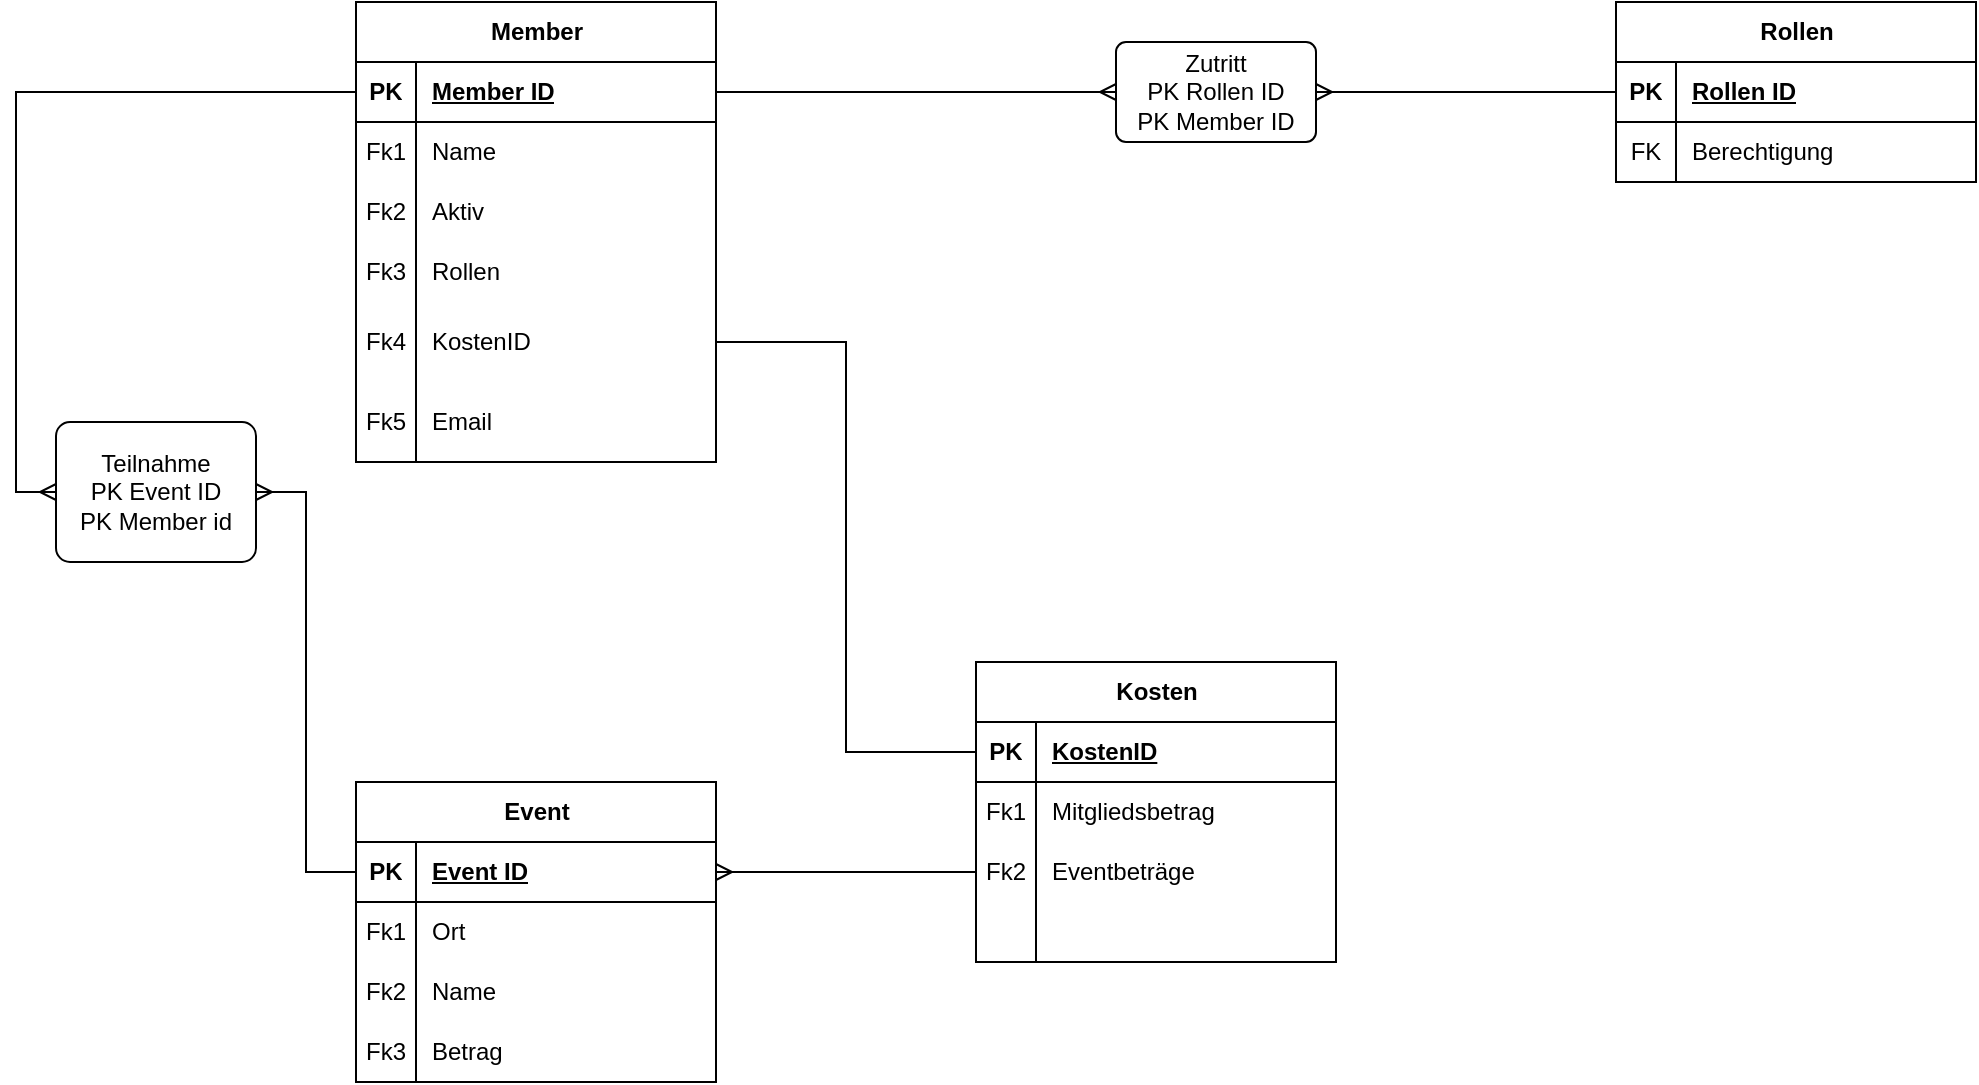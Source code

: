 <mxfile version="26.1.0">
  <diagram id="R2lEEEUBdFMjLlhIrx00" name="Page-1">
    <mxGraphModel dx="1426" dy="747" grid="1" gridSize="10" guides="1" tooltips="1" connect="1" arrows="1" fold="1" page="1" pageScale="1" pageWidth="850" pageHeight="1100" math="0" shadow="0" extFonts="Permanent Marker^https://fonts.googleapis.com/css?family=Permanent+Marker">
      <root>
        <mxCell id="0" />
        <mxCell id="1" parent="0" />
        <object label="Event" Event-ID="" id="laubjsDw4y4w9jlVtIkO-35">
          <mxCell style="shape=table;startSize=30;container=1;collapsible=1;childLayout=tableLayout;fixedRows=1;rowLines=0;fontStyle=1;align=center;resizeLast=1;html=1;" parent="1" vertex="1">
            <mxGeometry x="230" y="420" width="180" height="150" as="geometry" />
          </mxCell>
        </object>
        <mxCell id="laubjsDw4y4w9jlVtIkO-36" value="" style="shape=tableRow;horizontal=0;startSize=0;swimlaneHead=0;swimlaneBody=0;fillColor=none;collapsible=0;dropTarget=0;points=[[0,0.5],[1,0.5]];portConstraint=eastwest;top=0;left=0;right=0;bottom=1;" parent="laubjsDw4y4w9jlVtIkO-35" vertex="1">
          <mxGeometry y="30" width="180" height="30" as="geometry" />
        </mxCell>
        <mxCell id="laubjsDw4y4w9jlVtIkO-37" value="PK" style="shape=partialRectangle;connectable=0;fillColor=none;top=0;left=0;bottom=0;right=0;fontStyle=1;overflow=hidden;whiteSpace=wrap;html=1;" parent="laubjsDw4y4w9jlVtIkO-36" vertex="1">
          <mxGeometry width="30" height="30" as="geometry">
            <mxRectangle width="30" height="30" as="alternateBounds" />
          </mxGeometry>
        </mxCell>
        <mxCell id="laubjsDw4y4w9jlVtIkO-38" value="Event ID" style="shape=partialRectangle;connectable=0;fillColor=none;top=0;left=0;bottom=0;right=0;align=left;spacingLeft=6;fontStyle=5;overflow=hidden;whiteSpace=wrap;html=1;" parent="laubjsDw4y4w9jlVtIkO-36" vertex="1">
          <mxGeometry x="30" width="150" height="30" as="geometry">
            <mxRectangle width="150" height="30" as="alternateBounds" />
          </mxGeometry>
        </mxCell>
        <mxCell id="laubjsDw4y4w9jlVtIkO-39" value="" style="shape=tableRow;horizontal=0;startSize=0;swimlaneHead=0;swimlaneBody=0;fillColor=none;collapsible=0;dropTarget=0;points=[[0,0.5],[1,0.5]];portConstraint=eastwest;top=0;left=0;right=0;bottom=0;" parent="laubjsDw4y4w9jlVtIkO-35" vertex="1">
          <mxGeometry y="60" width="180" height="30" as="geometry" />
        </mxCell>
        <mxCell id="laubjsDw4y4w9jlVtIkO-40" value="Fk1" style="shape=partialRectangle;connectable=0;fillColor=none;top=0;left=0;bottom=0;right=0;editable=1;overflow=hidden;whiteSpace=wrap;html=1;" parent="laubjsDw4y4w9jlVtIkO-39" vertex="1">
          <mxGeometry width="30" height="30" as="geometry">
            <mxRectangle width="30" height="30" as="alternateBounds" />
          </mxGeometry>
        </mxCell>
        <mxCell id="laubjsDw4y4w9jlVtIkO-41" value="Ort" style="shape=partialRectangle;connectable=0;fillColor=none;top=0;left=0;bottom=0;right=0;align=left;spacingLeft=6;overflow=hidden;whiteSpace=wrap;html=1;" parent="laubjsDw4y4w9jlVtIkO-39" vertex="1">
          <mxGeometry x="30" width="150" height="30" as="geometry">
            <mxRectangle width="150" height="30" as="alternateBounds" />
          </mxGeometry>
        </mxCell>
        <mxCell id="laubjsDw4y4w9jlVtIkO-42" value="" style="shape=tableRow;horizontal=0;startSize=0;swimlaneHead=0;swimlaneBody=0;fillColor=none;collapsible=0;dropTarget=0;points=[[0,0.5],[1,0.5]];portConstraint=eastwest;top=0;left=0;right=0;bottom=0;" parent="laubjsDw4y4w9jlVtIkO-35" vertex="1">
          <mxGeometry y="90" width="180" height="30" as="geometry" />
        </mxCell>
        <mxCell id="laubjsDw4y4w9jlVtIkO-43" value="Fk2" style="shape=partialRectangle;connectable=0;fillColor=none;top=0;left=0;bottom=0;right=0;editable=1;overflow=hidden;whiteSpace=wrap;html=1;" parent="laubjsDw4y4w9jlVtIkO-42" vertex="1">
          <mxGeometry width="30" height="30" as="geometry">
            <mxRectangle width="30" height="30" as="alternateBounds" />
          </mxGeometry>
        </mxCell>
        <mxCell id="laubjsDw4y4w9jlVtIkO-44" value="Name" style="shape=partialRectangle;connectable=0;fillColor=none;top=0;left=0;bottom=0;right=0;align=left;spacingLeft=6;overflow=hidden;whiteSpace=wrap;html=1;" parent="laubjsDw4y4w9jlVtIkO-42" vertex="1">
          <mxGeometry x="30" width="150" height="30" as="geometry">
            <mxRectangle width="150" height="30" as="alternateBounds" />
          </mxGeometry>
        </mxCell>
        <mxCell id="laubjsDw4y4w9jlVtIkO-45" value="" style="shape=tableRow;horizontal=0;startSize=0;swimlaneHead=0;swimlaneBody=0;fillColor=none;collapsible=0;dropTarget=0;points=[[0,0.5],[1,0.5]];portConstraint=eastwest;top=0;left=0;right=0;bottom=0;" parent="laubjsDw4y4w9jlVtIkO-35" vertex="1">
          <mxGeometry y="120" width="180" height="30" as="geometry" />
        </mxCell>
        <mxCell id="laubjsDw4y4w9jlVtIkO-46" value="Fk3" style="shape=partialRectangle;connectable=0;fillColor=none;top=0;left=0;bottom=0;right=0;editable=1;overflow=hidden;whiteSpace=wrap;html=1;" parent="laubjsDw4y4w9jlVtIkO-45" vertex="1">
          <mxGeometry width="30" height="30" as="geometry">
            <mxRectangle width="30" height="30" as="alternateBounds" />
          </mxGeometry>
        </mxCell>
        <mxCell id="laubjsDw4y4w9jlVtIkO-47" value="Betrag" style="shape=partialRectangle;connectable=0;fillColor=none;top=0;left=0;bottom=0;right=0;align=left;spacingLeft=6;overflow=hidden;whiteSpace=wrap;html=1;" parent="laubjsDw4y4w9jlVtIkO-45" vertex="1">
          <mxGeometry x="30" width="150" height="30" as="geometry">
            <mxRectangle width="150" height="30" as="alternateBounds" />
          </mxGeometry>
        </mxCell>
        <mxCell id="laubjsDw4y4w9jlVtIkO-48" value="Kosten" style="shape=table;startSize=30;container=1;collapsible=1;childLayout=tableLayout;fixedRows=1;rowLines=0;fontStyle=1;align=center;resizeLast=1;html=1;" parent="1" vertex="1">
          <mxGeometry x="540" y="360" width="180" height="150" as="geometry" />
        </mxCell>
        <mxCell id="laubjsDw4y4w9jlVtIkO-49" value="" style="shape=tableRow;horizontal=0;startSize=0;swimlaneHead=0;swimlaneBody=0;fillColor=none;collapsible=0;dropTarget=0;points=[[0,0.5],[1,0.5]];portConstraint=eastwest;top=0;left=0;right=0;bottom=1;" parent="laubjsDw4y4w9jlVtIkO-48" vertex="1">
          <mxGeometry y="30" width="180" height="30" as="geometry" />
        </mxCell>
        <mxCell id="laubjsDw4y4w9jlVtIkO-50" value="PK" style="shape=partialRectangle;connectable=0;fillColor=none;top=0;left=0;bottom=0;right=0;fontStyle=1;overflow=hidden;whiteSpace=wrap;html=1;" parent="laubjsDw4y4w9jlVtIkO-49" vertex="1">
          <mxGeometry width="30" height="30" as="geometry">
            <mxRectangle width="30" height="30" as="alternateBounds" />
          </mxGeometry>
        </mxCell>
        <mxCell id="laubjsDw4y4w9jlVtIkO-51" value="KostenID" style="shape=partialRectangle;connectable=0;fillColor=none;top=0;left=0;bottom=0;right=0;align=left;spacingLeft=6;fontStyle=5;overflow=hidden;whiteSpace=wrap;html=1;" parent="laubjsDw4y4w9jlVtIkO-49" vertex="1">
          <mxGeometry x="30" width="150" height="30" as="geometry">
            <mxRectangle width="150" height="30" as="alternateBounds" />
          </mxGeometry>
        </mxCell>
        <mxCell id="laubjsDw4y4w9jlVtIkO-52" value="" style="shape=tableRow;horizontal=0;startSize=0;swimlaneHead=0;swimlaneBody=0;fillColor=none;collapsible=0;dropTarget=0;points=[[0,0.5],[1,0.5]];portConstraint=eastwest;top=0;left=0;right=0;bottom=0;" parent="laubjsDw4y4w9jlVtIkO-48" vertex="1">
          <mxGeometry y="60" width="180" height="30" as="geometry" />
        </mxCell>
        <mxCell id="laubjsDw4y4w9jlVtIkO-53" value="Fk1" style="shape=partialRectangle;connectable=0;fillColor=none;top=0;left=0;bottom=0;right=0;editable=1;overflow=hidden;whiteSpace=wrap;html=1;" parent="laubjsDw4y4w9jlVtIkO-52" vertex="1">
          <mxGeometry width="30" height="30" as="geometry">
            <mxRectangle width="30" height="30" as="alternateBounds" />
          </mxGeometry>
        </mxCell>
        <mxCell id="laubjsDw4y4w9jlVtIkO-54" value="Mitgliedsbetrag" style="shape=partialRectangle;connectable=0;fillColor=none;top=0;left=0;bottom=0;right=0;align=left;spacingLeft=6;overflow=hidden;whiteSpace=wrap;html=1;" parent="laubjsDw4y4w9jlVtIkO-52" vertex="1">
          <mxGeometry x="30" width="150" height="30" as="geometry">
            <mxRectangle width="150" height="30" as="alternateBounds" />
          </mxGeometry>
        </mxCell>
        <mxCell id="laubjsDw4y4w9jlVtIkO-55" value="" style="shape=tableRow;horizontal=0;startSize=0;swimlaneHead=0;swimlaneBody=0;fillColor=none;collapsible=0;dropTarget=0;points=[[0,0.5],[1,0.5]];portConstraint=eastwest;top=0;left=0;right=0;bottom=0;" parent="laubjsDw4y4w9jlVtIkO-48" vertex="1">
          <mxGeometry y="90" width="180" height="30" as="geometry" />
        </mxCell>
        <mxCell id="laubjsDw4y4w9jlVtIkO-56" value="Fk2" style="shape=partialRectangle;connectable=0;fillColor=none;top=0;left=0;bottom=0;right=0;editable=1;overflow=hidden;whiteSpace=wrap;html=1;" parent="laubjsDw4y4w9jlVtIkO-55" vertex="1">
          <mxGeometry width="30" height="30" as="geometry">
            <mxRectangle width="30" height="30" as="alternateBounds" />
          </mxGeometry>
        </mxCell>
        <mxCell id="laubjsDw4y4w9jlVtIkO-57" value="Eventbeträge" style="shape=partialRectangle;connectable=0;fillColor=none;top=0;left=0;bottom=0;right=0;align=left;spacingLeft=6;overflow=hidden;whiteSpace=wrap;html=1;" parent="laubjsDw4y4w9jlVtIkO-55" vertex="1">
          <mxGeometry x="30" width="150" height="30" as="geometry">
            <mxRectangle width="150" height="30" as="alternateBounds" />
          </mxGeometry>
        </mxCell>
        <mxCell id="laubjsDw4y4w9jlVtIkO-58" value="" style="shape=tableRow;horizontal=0;startSize=0;swimlaneHead=0;swimlaneBody=0;fillColor=none;collapsible=0;dropTarget=0;points=[[0,0.5],[1,0.5]];portConstraint=eastwest;top=0;left=0;right=0;bottom=0;" parent="laubjsDw4y4w9jlVtIkO-48" vertex="1">
          <mxGeometry y="120" width="180" height="30" as="geometry" />
        </mxCell>
        <mxCell id="laubjsDw4y4w9jlVtIkO-59" value="" style="shape=partialRectangle;connectable=0;fillColor=none;top=0;left=0;bottom=0;right=0;editable=1;overflow=hidden;whiteSpace=wrap;html=1;" parent="laubjsDw4y4w9jlVtIkO-58" vertex="1">
          <mxGeometry width="30" height="30" as="geometry">
            <mxRectangle width="30" height="30" as="alternateBounds" />
          </mxGeometry>
        </mxCell>
        <mxCell id="laubjsDw4y4w9jlVtIkO-60" value="" style="shape=partialRectangle;connectable=0;fillColor=none;top=0;left=0;bottom=0;right=0;align=left;spacingLeft=6;overflow=hidden;whiteSpace=wrap;html=1;" parent="laubjsDw4y4w9jlVtIkO-58" vertex="1">
          <mxGeometry x="30" width="150" height="30" as="geometry">
            <mxRectangle width="150" height="30" as="alternateBounds" />
          </mxGeometry>
        </mxCell>
        <mxCell id="laubjsDw4y4w9jlVtIkO-63" style="edgeStyle=orthogonalEdgeStyle;rounded=0;orthogonalLoop=1;jettySize=auto;html=1;endArrow=ERmany;endFill=0;" parent="1" source="laubjsDw4y4w9jlVtIkO-55" target="laubjsDw4y4w9jlVtIkO-36" edge="1">
          <mxGeometry relative="1" as="geometry" />
        </mxCell>
        <mxCell id="laubjsDw4y4w9jlVtIkO-69" value="Teilnahme&lt;br&gt;PK Event ID&lt;div&gt;PK Member id&lt;/div&gt;" style="rounded=1;arcSize=10;whiteSpace=wrap;html=1;align=center;" parent="1" vertex="1">
          <mxGeometry x="80" y="240" width="100" height="70" as="geometry" />
        </mxCell>
        <mxCell id="laubjsDw4y4w9jlVtIkO-70" style="edgeStyle=orthogonalEdgeStyle;rounded=0;orthogonalLoop=1;jettySize=auto;html=1;entryX=1;entryY=0.5;entryDx=0;entryDy=0;endArrow=ERmany;endFill=0;" parent="1" source="laubjsDw4y4w9jlVtIkO-36" target="laubjsDw4y4w9jlVtIkO-69" edge="1">
          <mxGeometry relative="1" as="geometry" />
        </mxCell>
        <mxCell id="SLP72NiAOT7sjV7sKjXg-1" value="Member" style="shape=table;startSize=30;container=1;collapsible=1;childLayout=tableLayout;fixedRows=1;rowLines=0;fontStyle=1;align=center;resizeLast=1;html=1;" parent="1" vertex="1">
          <mxGeometry x="230" y="30" width="180" height="230" as="geometry" />
        </mxCell>
        <mxCell id="SLP72NiAOT7sjV7sKjXg-2" value="" style="shape=tableRow;horizontal=0;startSize=0;swimlaneHead=0;swimlaneBody=0;fillColor=none;collapsible=0;dropTarget=0;points=[[0,0.5],[1,0.5]];portConstraint=eastwest;top=0;left=0;right=0;bottom=1;" parent="SLP72NiAOT7sjV7sKjXg-1" vertex="1">
          <mxGeometry y="30" width="180" height="30" as="geometry" />
        </mxCell>
        <mxCell id="SLP72NiAOT7sjV7sKjXg-3" value="PK" style="shape=partialRectangle;connectable=0;fillColor=none;top=0;left=0;bottom=0;right=0;fontStyle=1;overflow=hidden;whiteSpace=wrap;html=1;" parent="SLP72NiAOT7sjV7sKjXg-2" vertex="1">
          <mxGeometry width="30" height="30" as="geometry">
            <mxRectangle width="30" height="30" as="alternateBounds" />
          </mxGeometry>
        </mxCell>
        <mxCell id="SLP72NiAOT7sjV7sKjXg-4" value="Member ID" style="shape=partialRectangle;connectable=0;fillColor=none;top=0;left=0;bottom=0;right=0;align=left;spacingLeft=6;fontStyle=5;overflow=hidden;whiteSpace=wrap;html=1;" parent="SLP72NiAOT7sjV7sKjXg-2" vertex="1">
          <mxGeometry x="30" width="150" height="30" as="geometry">
            <mxRectangle width="150" height="30" as="alternateBounds" />
          </mxGeometry>
        </mxCell>
        <mxCell id="SLP72NiAOT7sjV7sKjXg-5" value="" style="shape=tableRow;horizontal=0;startSize=0;swimlaneHead=0;swimlaneBody=0;fillColor=none;collapsible=0;dropTarget=0;points=[[0,0.5],[1,0.5]];portConstraint=eastwest;top=0;left=0;right=0;bottom=0;" parent="SLP72NiAOT7sjV7sKjXg-1" vertex="1">
          <mxGeometry y="60" width="180" height="30" as="geometry" />
        </mxCell>
        <mxCell id="SLP72NiAOT7sjV7sKjXg-6" value="Fk1" style="shape=partialRectangle;connectable=0;fillColor=none;top=0;left=0;bottom=0;right=0;editable=1;overflow=hidden;whiteSpace=wrap;html=1;" parent="SLP72NiAOT7sjV7sKjXg-5" vertex="1">
          <mxGeometry width="30" height="30" as="geometry">
            <mxRectangle width="30" height="30" as="alternateBounds" />
          </mxGeometry>
        </mxCell>
        <mxCell id="SLP72NiAOT7sjV7sKjXg-7" value="Name" style="shape=partialRectangle;connectable=0;fillColor=none;top=0;left=0;bottom=0;right=0;align=left;spacingLeft=6;overflow=hidden;whiteSpace=wrap;html=1;" parent="SLP72NiAOT7sjV7sKjXg-5" vertex="1">
          <mxGeometry x="30" width="150" height="30" as="geometry">
            <mxRectangle width="150" height="30" as="alternateBounds" />
          </mxGeometry>
        </mxCell>
        <mxCell id="SLP72NiAOT7sjV7sKjXg-8" value="" style="shape=tableRow;horizontal=0;startSize=0;swimlaneHead=0;swimlaneBody=0;fillColor=none;collapsible=0;dropTarget=0;points=[[0,0.5],[1,0.5]];portConstraint=eastwest;top=0;left=0;right=0;bottom=0;" parent="SLP72NiAOT7sjV7sKjXg-1" vertex="1">
          <mxGeometry y="90" width="180" height="30" as="geometry" />
        </mxCell>
        <mxCell id="SLP72NiAOT7sjV7sKjXg-9" value="Fk2" style="shape=partialRectangle;connectable=0;fillColor=none;top=0;left=0;bottom=0;right=0;editable=1;overflow=hidden;whiteSpace=wrap;html=1;" parent="SLP72NiAOT7sjV7sKjXg-8" vertex="1">
          <mxGeometry width="30" height="30" as="geometry">
            <mxRectangle width="30" height="30" as="alternateBounds" />
          </mxGeometry>
        </mxCell>
        <mxCell id="SLP72NiAOT7sjV7sKjXg-10" value="Aktiv" style="shape=partialRectangle;connectable=0;fillColor=none;top=0;left=0;bottom=0;right=0;align=left;spacingLeft=6;overflow=hidden;whiteSpace=wrap;html=1;" parent="SLP72NiAOT7sjV7sKjXg-8" vertex="1">
          <mxGeometry x="30" width="150" height="30" as="geometry">
            <mxRectangle width="150" height="30" as="alternateBounds" />
          </mxGeometry>
        </mxCell>
        <mxCell id="ujEn7MaODW2OISI8s11j-5" style="shape=tableRow;horizontal=0;startSize=0;swimlaneHead=0;swimlaneBody=0;fillColor=none;collapsible=0;dropTarget=0;points=[[0,0.5],[1,0.5]];portConstraint=eastwest;top=0;left=0;right=0;bottom=0;" vertex="1" parent="SLP72NiAOT7sjV7sKjXg-1">
          <mxGeometry y="120" width="180" height="30" as="geometry" />
        </mxCell>
        <mxCell id="ujEn7MaODW2OISI8s11j-6" value="Fk3" style="shape=partialRectangle;connectable=0;fillColor=none;top=0;left=0;bottom=0;right=0;editable=1;overflow=hidden;whiteSpace=wrap;html=1;" vertex="1" parent="ujEn7MaODW2OISI8s11j-5">
          <mxGeometry width="30" height="30" as="geometry">
            <mxRectangle width="30" height="30" as="alternateBounds" />
          </mxGeometry>
        </mxCell>
        <mxCell id="ujEn7MaODW2OISI8s11j-7" value="Rollen" style="shape=partialRectangle;connectable=0;fillColor=none;top=0;left=0;bottom=0;right=0;align=left;spacingLeft=6;overflow=hidden;whiteSpace=wrap;html=1;" vertex="1" parent="ujEn7MaODW2OISI8s11j-5">
          <mxGeometry x="30" width="150" height="30" as="geometry">
            <mxRectangle width="150" height="30" as="alternateBounds" />
          </mxGeometry>
        </mxCell>
        <mxCell id="SLP72NiAOT7sjV7sKjXg-11" value="" style="shape=tableRow;horizontal=0;startSize=0;swimlaneHead=0;swimlaneBody=0;fillColor=none;collapsible=0;dropTarget=0;points=[[0,0.5],[1,0.5]];portConstraint=eastwest;top=0;left=0;right=0;bottom=0;" parent="SLP72NiAOT7sjV7sKjXg-1" vertex="1">
          <mxGeometry y="150" width="180" height="40" as="geometry" />
        </mxCell>
        <mxCell id="SLP72NiAOT7sjV7sKjXg-12" value="Fk4" style="shape=partialRectangle;connectable=0;fillColor=none;top=0;left=0;bottom=0;right=0;editable=1;overflow=hidden;whiteSpace=wrap;html=1;" parent="SLP72NiAOT7sjV7sKjXg-11" vertex="1">
          <mxGeometry width="30" height="40" as="geometry">
            <mxRectangle width="30" height="40" as="alternateBounds" />
          </mxGeometry>
        </mxCell>
        <mxCell id="SLP72NiAOT7sjV7sKjXg-13" value="KostenID" style="shape=partialRectangle;connectable=0;fillColor=none;top=0;left=0;bottom=0;right=0;align=left;spacingLeft=6;overflow=hidden;whiteSpace=wrap;html=1;" parent="SLP72NiAOT7sjV7sKjXg-11" vertex="1">
          <mxGeometry x="30" width="150" height="40" as="geometry">
            <mxRectangle width="150" height="40" as="alternateBounds" />
          </mxGeometry>
        </mxCell>
        <mxCell id="ujEn7MaODW2OISI8s11j-37" style="shape=tableRow;horizontal=0;startSize=0;swimlaneHead=0;swimlaneBody=0;fillColor=none;collapsible=0;dropTarget=0;points=[[0,0.5],[1,0.5]];portConstraint=eastwest;top=0;left=0;right=0;bottom=0;" vertex="1" parent="SLP72NiAOT7sjV7sKjXg-1">
          <mxGeometry y="190" width="180" height="40" as="geometry" />
        </mxCell>
        <mxCell id="ujEn7MaODW2OISI8s11j-38" value="Fk5" style="shape=partialRectangle;connectable=0;fillColor=none;top=0;left=0;bottom=0;right=0;editable=1;overflow=hidden;whiteSpace=wrap;html=1;" vertex="1" parent="ujEn7MaODW2OISI8s11j-37">
          <mxGeometry width="30" height="40" as="geometry">
            <mxRectangle width="30" height="40" as="alternateBounds" />
          </mxGeometry>
        </mxCell>
        <mxCell id="ujEn7MaODW2OISI8s11j-39" value="Email" style="shape=partialRectangle;connectable=0;fillColor=none;top=0;left=0;bottom=0;right=0;align=left;spacingLeft=6;overflow=hidden;whiteSpace=wrap;html=1;" vertex="1" parent="ujEn7MaODW2OISI8s11j-37">
          <mxGeometry x="30" width="150" height="40" as="geometry">
            <mxRectangle width="150" height="40" as="alternateBounds" />
          </mxGeometry>
        </mxCell>
        <mxCell id="SLP72NiAOT7sjV7sKjXg-14" style="edgeStyle=orthogonalEdgeStyle;rounded=0;orthogonalLoop=1;jettySize=auto;html=1;entryX=0;entryY=0.5;entryDx=0;entryDy=0;endArrow=ERmany;endFill=0;" parent="1" source="SLP72NiAOT7sjV7sKjXg-2" target="laubjsDw4y4w9jlVtIkO-69" edge="1">
          <mxGeometry relative="1" as="geometry" />
        </mxCell>
        <mxCell id="SLP72NiAOT7sjV7sKjXg-15" style="edgeStyle=orthogonalEdgeStyle;rounded=0;orthogonalLoop=1;jettySize=auto;html=1;entryX=0;entryY=0.5;entryDx=0;entryDy=0;endArrow=none;endFill=0;startFill=0;" parent="1" source="SLP72NiAOT7sjV7sKjXg-11" target="laubjsDw4y4w9jlVtIkO-49" edge="1">
          <mxGeometry relative="1" as="geometry" />
        </mxCell>
        <mxCell id="ujEn7MaODW2OISI8s11j-23" style="edgeStyle=orthogonalEdgeStyle;rounded=0;orthogonalLoop=1;jettySize=auto;html=1;entryX=1;entryY=0.5;entryDx=0;entryDy=0;endArrow=ERmany;endFill=0;" edge="1" parent="1" source="ujEn7MaODW2OISI8s11j-8" target="ujEn7MaODW2OISI8s11j-21">
          <mxGeometry relative="1" as="geometry" />
        </mxCell>
        <mxCell id="ujEn7MaODW2OISI8s11j-8" value="Rollen" style="shape=table;startSize=30;container=1;collapsible=1;childLayout=tableLayout;fixedRows=1;rowLines=0;fontStyle=1;align=center;resizeLast=1;html=1;" vertex="1" parent="1">
          <mxGeometry x="860" y="30" width="180" height="90" as="geometry" />
        </mxCell>
        <mxCell id="ujEn7MaODW2OISI8s11j-9" value="" style="shape=tableRow;horizontal=0;startSize=0;swimlaneHead=0;swimlaneBody=0;fillColor=none;collapsible=0;dropTarget=0;points=[[0,0.5],[1,0.5]];portConstraint=eastwest;top=0;left=0;right=0;bottom=1;" vertex="1" parent="ujEn7MaODW2OISI8s11j-8">
          <mxGeometry y="30" width="180" height="30" as="geometry" />
        </mxCell>
        <mxCell id="ujEn7MaODW2OISI8s11j-10" value="PK" style="shape=partialRectangle;connectable=0;fillColor=none;top=0;left=0;bottom=0;right=0;fontStyle=1;overflow=hidden;whiteSpace=wrap;html=1;" vertex="1" parent="ujEn7MaODW2OISI8s11j-9">
          <mxGeometry width="30" height="30" as="geometry">
            <mxRectangle width="30" height="30" as="alternateBounds" />
          </mxGeometry>
        </mxCell>
        <mxCell id="ujEn7MaODW2OISI8s11j-11" value="Rollen ID" style="shape=partialRectangle;connectable=0;fillColor=none;top=0;left=0;bottom=0;right=0;align=left;spacingLeft=6;fontStyle=5;overflow=hidden;whiteSpace=wrap;html=1;" vertex="1" parent="ujEn7MaODW2OISI8s11j-9">
          <mxGeometry x="30" width="150" height="30" as="geometry">
            <mxRectangle width="150" height="30" as="alternateBounds" />
          </mxGeometry>
        </mxCell>
        <mxCell id="ujEn7MaODW2OISI8s11j-12" value="" style="shape=tableRow;horizontal=0;startSize=0;swimlaneHead=0;swimlaneBody=0;fillColor=none;collapsible=0;dropTarget=0;points=[[0,0.5],[1,0.5]];portConstraint=eastwest;top=0;left=0;right=0;bottom=0;" vertex="1" parent="ujEn7MaODW2OISI8s11j-8">
          <mxGeometry y="60" width="180" height="30" as="geometry" />
        </mxCell>
        <mxCell id="ujEn7MaODW2OISI8s11j-13" value="FK" style="shape=partialRectangle;connectable=0;fillColor=none;top=0;left=0;bottom=0;right=0;editable=1;overflow=hidden;whiteSpace=wrap;html=1;" vertex="1" parent="ujEn7MaODW2OISI8s11j-12">
          <mxGeometry width="30" height="30" as="geometry">
            <mxRectangle width="30" height="30" as="alternateBounds" />
          </mxGeometry>
        </mxCell>
        <mxCell id="ujEn7MaODW2OISI8s11j-14" value="Berechtigung" style="shape=partialRectangle;connectable=0;fillColor=none;top=0;left=0;bottom=0;right=0;align=left;spacingLeft=6;overflow=hidden;whiteSpace=wrap;html=1;" vertex="1" parent="ujEn7MaODW2OISI8s11j-12">
          <mxGeometry x="30" width="150" height="30" as="geometry">
            <mxRectangle width="150" height="30" as="alternateBounds" />
          </mxGeometry>
        </mxCell>
        <mxCell id="ujEn7MaODW2OISI8s11j-21" value="Zutritt&lt;div&gt;PK Rollen ID&lt;/div&gt;&lt;div&gt;PK Member ID&lt;/div&gt;" style="rounded=1;arcSize=10;whiteSpace=wrap;html=1;align=center;" vertex="1" parent="1">
          <mxGeometry x="610" y="50" width="100" height="50" as="geometry" />
        </mxCell>
        <mxCell id="ujEn7MaODW2OISI8s11j-22" style="edgeStyle=orthogonalEdgeStyle;rounded=0;orthogonalLoop=1;jettySize=auto;html=1;endArrow=ERmany;endFill=0;" edge="1" parent="1" source="SLP72NiAOT7sjV7sKjXg-2" target="ujEn7MaODW2OISI8s11j-21">
          <mxGeometry relative="1" as="geometry" />
        </mxCell>
      </root>
    </mxGraphModel>
  </diagram>
</mxfile>

